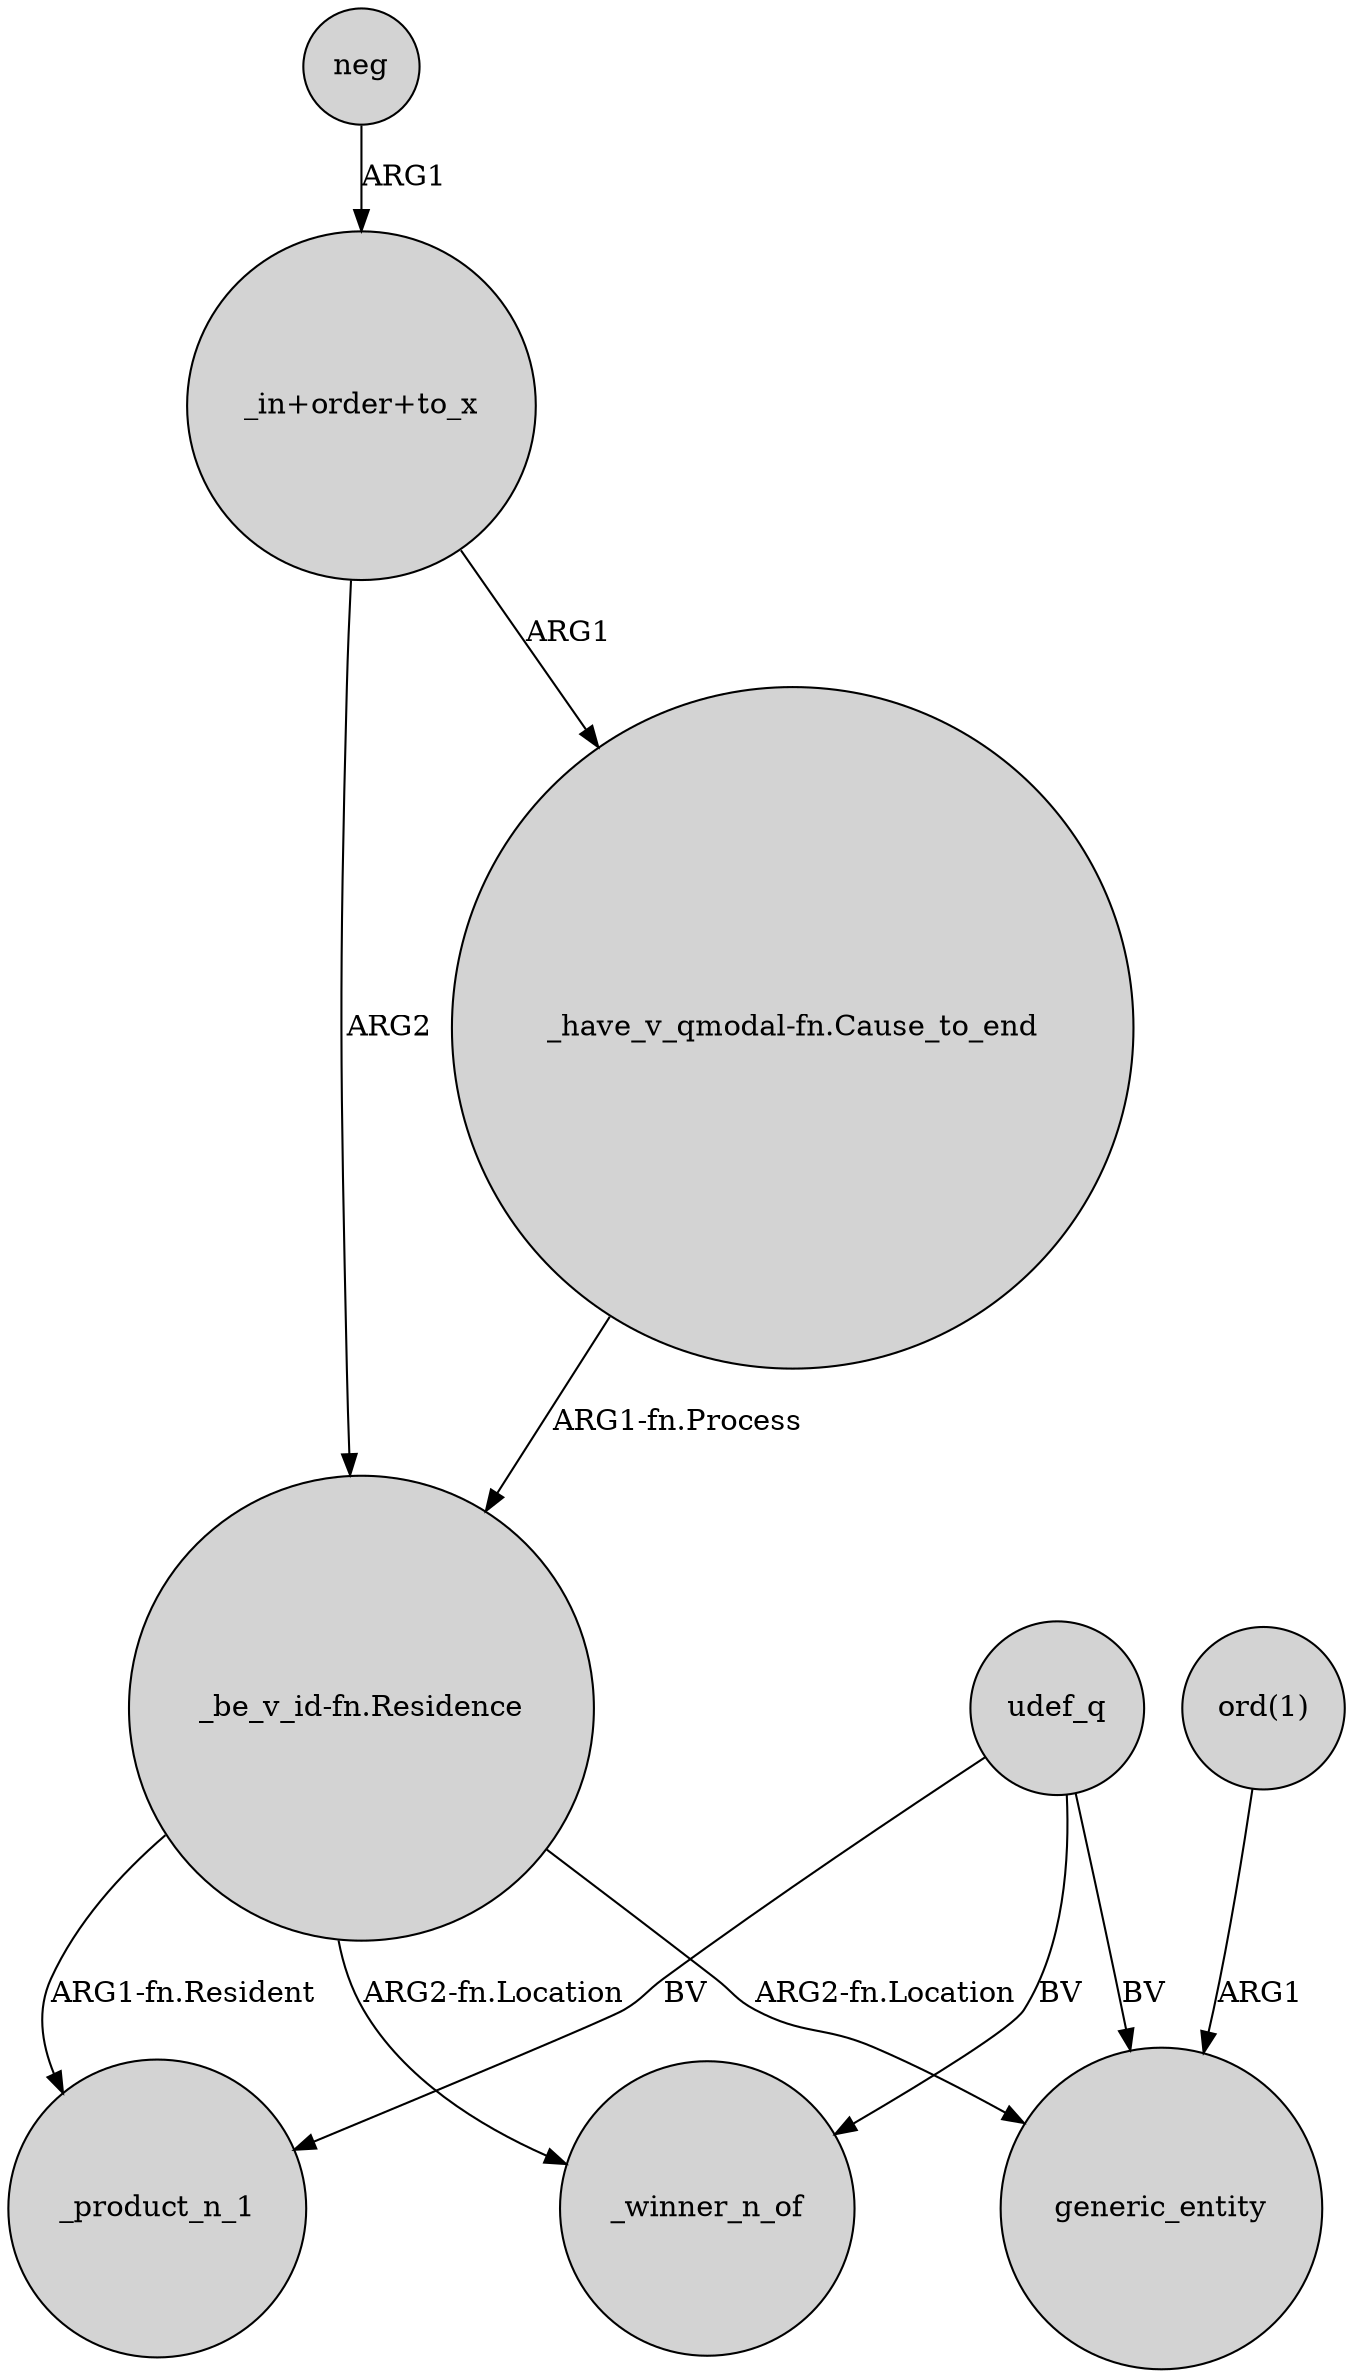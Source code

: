 digraph {
	node [shape=circle style=filled]
	"_in+order+to_x" -> "_have_v_qmodal-fn.Cause_to_end" [label=ARG1]
	udef_q -> _winner_n_of [label=BV]
	udef_q -> _product_n_1 [label=BV]
	"_be_v_id-fn.Residence" -> _product_n_1 [label="ARG1-fn.Resident"]
	udef_q -> generic_entity [label=BV]
	neg -> "_in+order+to_x" [label=ARG1]
	"_in+order+to_x" -> "_be_v_id-fn.Residence" [label=ARG2]
	"_be_v_id-fn.Residence" -> _winner_n_of [label="ARG2-fn.Location"]
	"ord(1)" -> generic_entity [label=ARG1]
	"_have_v_qmodal-fn.Cause_to_end" -> "_be_v_id-fn.Residence" [label="ARG1-fn.Process"]
	"_be_v_id-fn.Residence" -> generic_entity [label="ARG2-fn.Location"]
}
